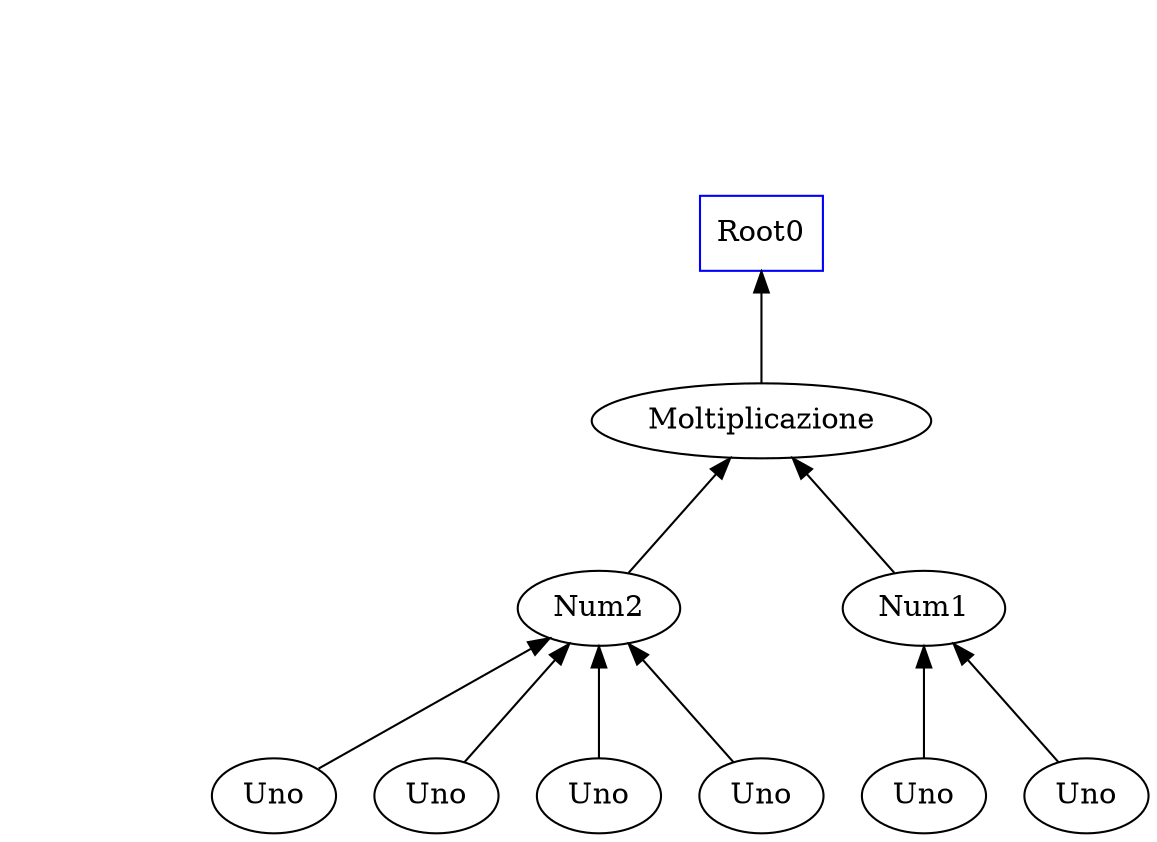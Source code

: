 digraph Moltiplicazione {
ranksep=.75;{
outernames->rank0->rank1->rank2->rank3[style=invisible arrowhead=none];outernames[shape=none style=invisible];
rank0[label="roots" shape=none style=invisible];
rank1[shape=none style=invisible];
rank2[shape=none style=invisible];
rank3[shape=none style=invisible];

}

//printing tree 

N_3D -> 0
N_3E -> N_3D
N_40 -> N_3E
N_41 -> N_3E
N_42 -> N_3E
N_43 -> N_3E
N_3F -> N_3D
N_44 -> N_3F
N_45 -> N_3F
{
rank=same;
rank0;0[shape=box color=blue,label=Root0];
}
{
rank=same;
rank1;N_3D[shape=ellipse,label=Moltiplicazione];
}
{
rank=same;
rank2;N_3E[shape=ellipse,label=Num2];
N_3F[shape=ellipse,label=Num1];
}
{
rank=same;
rank3;N_40[shape=ellipse,label=Uno];
N_41[shape=ellipse,label=Uno];
N_42[shape=ellipse,label=Uno];
N_43[shape=ellipse,label=Uno];
N_44[shape=ellipse,label=Uno];
N_45[shape=ellipse,label=Uno];}
}